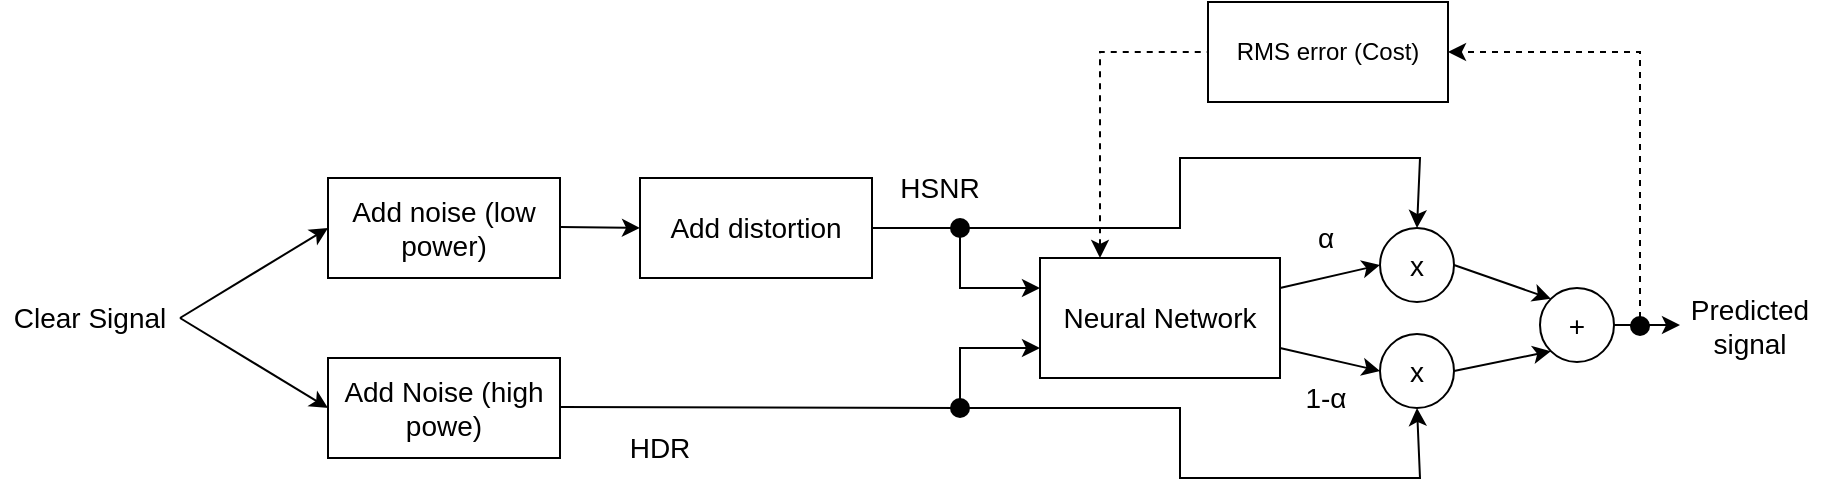 <mxfile version="24.2.5" type="device">
  <diagram name="Página-1" id="oI9iN8Y7FuCkDkrSsUU-">
    <mxGraphModel dx="989" dy="577" grid="1" gridSize="10" guides="1" tooltips="1" connect="1" arrows="1" fold="1" page="1" pageScale="1" pageWidth="827" pageHeight="1169" math="0" shadow="0">
      <root>
        <mxCell id="0" />
        <mxCell id="1" parent="0" />
        <mxCell id="PYw2qmqrc_JufpcAPU8h-1" value="&lt;font style=&quot;font-size: 14px;&quot;&gt;Add noise (low power)&lt;/font&gt;" style="rounded=0;whiteSpace=wrap;html=1;" vertex="1" parent="1">
          <mxGeometry x="334" y="370" width="116" height="50" as="geometry" />
        </mxCell>
        <mxCell id="PYw2qmqrc_JufpcAPU8h-2" value="&lt;font style=&quot;font-size: 14px;&quot;&gt;Clear Signal&lt;/font&gt;" style="text;html=1;align=center;verticalAlign=middle;whiteSpace=wrap;rounded=0;" vertex="1" parent="1">
          <mxGeometry x="170" y="425" width="90" height="30" as="geometry" />
        </mxCell>
        <mxCell id="PYw2qmqrc_JufpcAPU8h-3" value="&lt;font style=&quot;font-size: 14px;&quot;&gt;Add Noise (high powe)&lt;/font&gt;" style="rounded=0;whiteSpace=wrap;html=1;" vertex="1" parent="1">
          <mxGeometry x="334" y="460" width="116" height="50" as="geometry" />
        </mxCell>
        <mxCell id="PYw2qmqrc_JufpcAPU8h-4" value="" style="endArrow=classic;html=1;rounded=0;exitX=1;exitY=0.5;exitDx=0;exitDy=0;entryX=0;entryY=0.5;entryDx=0;entryDy=0;" edge="1" parent="1" source="PYw2qmqrc_JufpcAPU8h-2" target="PYw2qmqrc_JufpcAPU8h-1">
          <mxGeometry width="50" height="50" relative="1" as="geometry">
            <mxPoint x="390" y="430" as="sourcePoint" />
            <mxPoint x="440" y="380" as="targetPoint" />
          </mxGeometry>
        </mxCell>
        <mxCell id="PYw2qmqrc_JufpcAPU8h-5" value="" style="endArrow=classic;html=1;rounded=0;exitX=1;exitY=0.5;exitDx=0;exitDy=0;entryX=0;entryY=0.5;entryDx=0;entryDy=0;" edge="1" parent="1" source="PYw2qmqrc_JufpcAPU8h-2" target="PYw2qmqrc_JufpcAPU8h-3">
          <mxGeometry width="50" height="50" relative="1" as="geometry">
            <mxPoint x="390" y="430" as="sourcePoint" />
            <mxPoint x="440" y="380" as="targetPoint" />
          </mxGeometry>
        </mxCell>
        <mxCell id="PYw2qmqrc_JufpcAPU8h-7" value="" style="endArrow=classic;html=1;rounded=0;" edge="1" parent="1">
          <mxGeometry width="50" height="50" relative="1" as="geometry">
            <mxPoint x="450" y="394.5" as="sourcePoint" />
            <mxPoint x="490" y="395" as="targetPoint" />
          </mxGeometry>
        </mxCell>
        <mxCell id="PYw2qmqrc_JufpcAPU8h-8" value="" style="endArrow=classic;html=1;rounded=0;entryX=0;entryY=0.75;entryDx=0;entryDy=0;" edge="1" parent="1" target="PYw2qmqrc_JufpcAPU8h-11">
          <mxGeometry width="50" height="50" relative="1" as="geometry">
            <mxPoint x="450" y="484.5" as="sourcePoint" />
            <mxPoint x="610" y="485" as="targetPoint" />
            <Array as="points">
              <mxPoint x="650" y="485" />
              <mxPoint x="650" y="455" />
            </Array>
          </mxGeometry>
        </mxCell>
        <mxCell id="PYw2qmqrc_JufpcAPU8h-10" value="&lt;font style=&quot;font-size: 14px;&quot;&gt;Add distortion&lt;/font&gt;" style="rounded=0;whiteSpace=wrap;html=1;" vertex="1" parent="1">
          <mxGeometry x="490" y="370" width="116" height="50" as="geometry" />
        </mxCell>
        <mxCell id="PYw2qmqrc_JufpcAPU8h-11" value="&lt;font style=&quot;font-size: 14px;&quot;&gt;Neural Network&lt;/font&gt;" style="rounded=0;whiteSpace=wrap;html=1;" vertex="1" parent="1">
          <mxGeometry x="690" y="410" width="120" height="60" as="geometry" />
        </mxCell>
        <mxCell id="PYw2qmqrc_JufpcAPU8h-12" value="" style="endArrow=classic;html=1;rounded=0;exitX=1;exitY=0.5;exitDx=0;exitDy=0;entryX=0;entryY=0.25;entryDx=0;entryDy=0;" edge="1" parent="1" source="PYw2qmqrc_JufpcAPU8h-10" target="PYw2qmqrc_JufpcAPU8h-11">
          <mxGeometry width="50" height="50" relative="1" as="geometry">
            <mxPoint x="500" y="450" as="sourcePoint" />
            <mxPoint x="550" y="400" as="targetPoint" />
            <Array as="points">
              <mxPoint x="650" y="395" />
              <mxPoint x="650" y="425" />
            </Array>
          </mxGeometry>
        </mxCell>
        <mxCell id="PYw2qmqrc_JufpcAPU8h-13" value="&lt;font style=&quot;font-size: 14px;&quot;&gt;HDR&lt;/font&gt;" style="text;html=1;align=center;verticalAlign=middle;whiteSpace=wrap;rounded=0;" vertex="1" parent="1">
          <mxGeometry x="450" y="490" width="100" height="30" as="geometry" />
        </mxCell>
        <mxCell id="PYw2qmqrc_JufpcAPU8h-14" value="&lt;font style=&quot;font-size: 14px;&quot;&gt;HSNR&lt;/font&gt;" style="text;html=1;align=center;verticalAlign=middle;whiteSpace=wrap;rounded=0;" vertex="1" parent="1">
          <mxGeometry x="590" y="360" width="100" height="30" as="geometry" />
        </mxCell>
        <mxCell id="PYw2qmqrc_JufpcAPU8h-17" value="&lt;font style=&quot;font-size: 14px;&quot;&gt;x&lt;/font&gt;" style="ellipse;whiteSpace=wrap;html=1;aspect=fixed;" vertex="1" parent="1">
          <mxGeometry x="860" y="448" width="37" height="37" as="geometry" />
        </mxCell>
        <mxCell id="PYw2qmqrc_JufpcAPU8h-18" value="&lt;font style=&quot;font-size: 14px;&quot;&gt;x&lt;/font&gt;" style="ellipse;whiteSpace=wrap;html=1;aspect=fixed;" vertex="1" parent="1">
          <mxGeometry x="860" y="395" width="37" height="37" as="geometry" />
        </mxCell>
        <mxCell id="PYw2qmqrc_JufpcAPU8h-22" value="" style="endArrow=classic;html=1;rounded=0;exitX=1;exitY=0.25;exitDx=0;exitDy=0;entryX=0;entryY=0.5;entryDx=0;entryDy=0;" edge="1" parent="1" source="PYw2qmqrc_JufpcAPU8h-11" target="PYw2qmqrc_JufpcAPU8h-18">
          <mxGeometry width="50" height="50" relative="1" as="geometry">
            <mxPoint x="690" y="440" as="sourcePoint" />
            <mxPoint x="740" y="390" as="targetPoint" />
          </mxGeometry>
        </mxCell>
        <mxCell id="PYw2qmqrc_JufpcAPU8h-23" value="" style="endArrow=classic;html=1;rounded=0;exitX=1;exitY=0.75;exitDx=0;exitDy=0;entryX=0;entryY=0.5;entryDx=0;entryDy=0;" edge="1" parent="1" source="PYw2qmqrc_JufpcAPU8h-11" target="PYw2qmqrc_JufpcAPU8h-17">
          <mxGeometry width="50" height="50" relative="1" as="geometry">
            <mxPoint x="830" y="510" as="sourcePoint" />
            <mxPoint x="860" y="560" as="targetPoint" />
          </mxGeometry>
        </mxCell>
        <mxCell id="PYw2qmqrc_JufpcAPU8h-25" value="&lt;font style=&quot;font-size: 14px;&quot;&gt;1-&lt;span style=&quot;background-color: initial;&quot;&gt;α&lt;/span&gt;&lt;/font&gt;" style="text;html=1;align=center;verticalAlign=middle;whiteSpace=wrap;rounded=0;" vertex="1" parent="1">
          <mxGeometry x="817.5" y="470" width="30" height="20" as="geometry" />
        </mxCell>
        <mxCell id="PYw2qmqrc_JufpcAPU8h-26" value="&lt;span style=&quot;background-color: initial;&quot;&gt;&lt;font style=&quot;font-size: 14px;&quot;&gt;α&lt;/font&gt;&lt;/span&gt;" style="text;html=1;align=center;verticalAlign=middle;whiteSpace=wrap;rounded=0;" vertex="1" parent="1">
          <mxGeometry x="817.5" y="390" width="30" height="20" as="geometry" />
        </mxCell>
        <mxCell id="PYw2qmqrc_JufpcAPU8h-27" value="" style="endArrow=classic;html=1;rounded=0;entryX=0.5;entryY=0;entryDx=0;entryDy=0;" edge="1" parent="1" target="PYw2qmqrc_JufpcAPU8h-18">
          <mxGeometry width="50" height="50" relative="1" as="geometry">
            <mxPoint x="650" y="395" as="sourcePoint" />
            <mxPoint x="650" y="380" as="targetPoint" />
            <Array as="points">
              <mxPoint x="760" y="395" />
              <mxPoint x="760" y="360" />
              <mxPoint x="880" y="360" />
            </Array>
          </mxGeometry>
        </mxCell>
        <mxCell id="PYw2qmqrc_JufpcAPU8h-28" value="" style="endArrow=classic;html=1;rounded=0;entryX=0.5;entryY=1;entryDx=0;entryDy=0;" edge="1" parent="1" target="PYw2qmqrc_JufpcAPU8h-17">
          <mxGeometry width="50" height="50" relative="1" as="geometry">
            <mxPoint x="650" y="485" as="sourcePoint" />
            <mxPoint x="650" y="380" as="targetPoint" />
            <Array as="points">
              <mxPoint x="760" y="485" />
              <mxPoint x="760" y="520" />
              <mxPoint x="880" y="520" />
            </Array>
          </mxGeometry>
        </mxCell>
        <mxCell id="PYw2qmqrc_JufpcAPU8h-30" value="&lt;font style=&quot;font-size: 14px;&quot;&gt;+&lt;/font&gt;" style="ellipse;whiteSpace=wrap;html=1;aspect=fixed;" vertex="1" parent="1">
          <mxGeometry x="940" y="425" width="37" height="37" as="geometry" />
        </mxCell>
        <mxCell id="PYw2qmqrc_JufpcAPU8h-32" value="" style="endArrow=classic;html=1;rounded=0;exitX=1;exitY=0.5;exitDx=0;exitDy=0;entryX=0;entryY=0;entryDx=0;entryDy=0;" edge="1" parent="1" source="PYw2qmqrc_JufpcAPU8h-18" target="PYw2qmqrc_JufpcAPU8h-30">
          <mxGeometry width="50" height="50" relative="1" as="geometry">
            <mxPoint x="780" y="400" as="sourcePoint" />
            <mxPoint x="830" y="350" as="targetPoint" />
          </mxGeometry>
        </mxCell>
        <mxCell id="PYw2qmqrc_JufpcAPU8h-33" value="" style="endArrow=classic;html=1;rounded=0;exitX=1;exitY=0.5;exitDx=0;exitDy=0;entryX=0;entryY=1;entryDx=0;entryDy=0;" edge="1" parent="1" source="PYw2qmqrc_JufpcAPU8h-17" target="PYw2qmqrc_JufpcAPU8h-30">
          <mxGeometry width="50" height="50" relative="1" as="geometry">
            <mxPoint x="780" y="400" as="sourcePoint" />
            <mxPoint x="830" y="350" as="targetPoint" />
          </mxGeometry>
        </mxCell>
        <mxCell id="PYw2qmqrc_JufpcAPU8h-34" value="RMS error (Cost)" style="rounded=0;whiteSpace=wrap;html=1;" vertex="1" parent="1">
          <mxGeometry x="774" y="282" width="120" height="50" as="geometry" />
        </mxCell>
        <mxCell id="PYw2qmqrc_JufpcAPU8h-35" value="" style="endArrow=classic;html=1;rounded=0;exitX=1;exitY=0.5;exitDx=0;exitDy=0;entryX=0;entryY=0.5;entryDx=0;entryDy=0;" edge="1" parent="1" source="PYw2qmqrc_JufpcAPU8h-30" target="PYw2qmqrc_JufpcAPU8h-36">
          <mxGeometry width="50" height="50" relative="1" as="geometry">
            <mxPoint x="1020" y="455" as="sourcePoint" />
            <mxPoint x="1010" y="444" as="targetPoint" />
          </mxGeometry>
        </mxCell>
        <mxCell id="PYw2qmqrc_JufpcAPU8h-36" value="&lt;font style=&quot;font-size: 14px;&quot;&gt;Predicted signal&lt;/font&gt;" style="text;html=1;align=center;verticalAlign=middle;whiteSpace=wrap;rounded=0;" vertex="1" parent="1">
          <mxGeometry x="1010" y="428.5" width="70" height="30" as="geometry" />
        </mxCell>
        <mxCell id="PYw2qmqrc_JufpcAPU8h-37" value="" style="endArrow=classic;dashed=1;html=1;rounded=0;entryX=1;entryY=0.5;entryDx=0;entryDy=0;endFill=1;" edge="1" parent="1" target="PYw2qmqrc_JufpcAPU8h-34">
          <mxGeometry width="50" height="50" relative="1" as="geometry">
            <mxPoint x="990" y="440" as="sourcePoint" />
            <mxPoint x="1050" y="300" as="targetPoint" />
            <Array as="points">
              <mxPoint x="990" y="307" />
            </Array>
          </mxGeometry>
        </mxCell>
        <mxCell id="PYw2qmqrc_JufpcAPU8h-38" value="" style="ellipse;whiteSpace=wrap;html=1;aspect=fixed;strokeColor=none;fillColor=#000000;" vertex="1" parent="1">
          <mxGeometry x="645" y="390" width="10" height="10" as="geometry" />
        </mxCell>
        <mxCell id="PYw2qmqrc_JufpcAPU8h-40" value="" style="ellipse;whiteSpace=wrap;html=1;aspect=fixed;strokeColor=none;fillColor=#000000;" vertex="1" parent="1">
          <mxGeometry x="645" y="480" width="10" height="10" as="geometry" />
        </mxCell>
        <mxCell id="PYw2qmqrc_JufpcAPU8h-42" value="" style="ellipse;whiteSpace=wrap;html=1;aspect=fixed;strokeColor=none;fillColor=#000000;" vertex="1" parent="1">
          <mxGeometry x="985" y="439" width="10" height="10" as="geometry" />
        </mxCell>
        <mxCell id="PYw2qmqrc_JufpcAPU8h-43" value="" style="endArrow=none;dashed=1;html=1;rounded=0;entryX=0;entryY=0.5;entryDx=0;entryDy=0;endFill=0;startArrow=classic;startFill=1;exitX=0.25;exitY=0;exitDx=0;exitDy=0;" edge="1" parent="1" source="PYw2qmqrc_JufpcAPU8h-11" target="PYw2qmqrc_JufpcAPU8h-34">
          <mxGeometry width="50" height="50" relative="1" as="geometry">
            <mxPoint x="630" y="400" as="sourcePoint" />
            <mxPoint x="680" y="350" as="targetPoint" />
            <Array as="points">
              <mxPoint x="720" y="307" />
            </Array>
          </mxGeometry>
        </mxCell>
      </root>
    </mxGraphModel>
  </diagram>
</mxfile>
